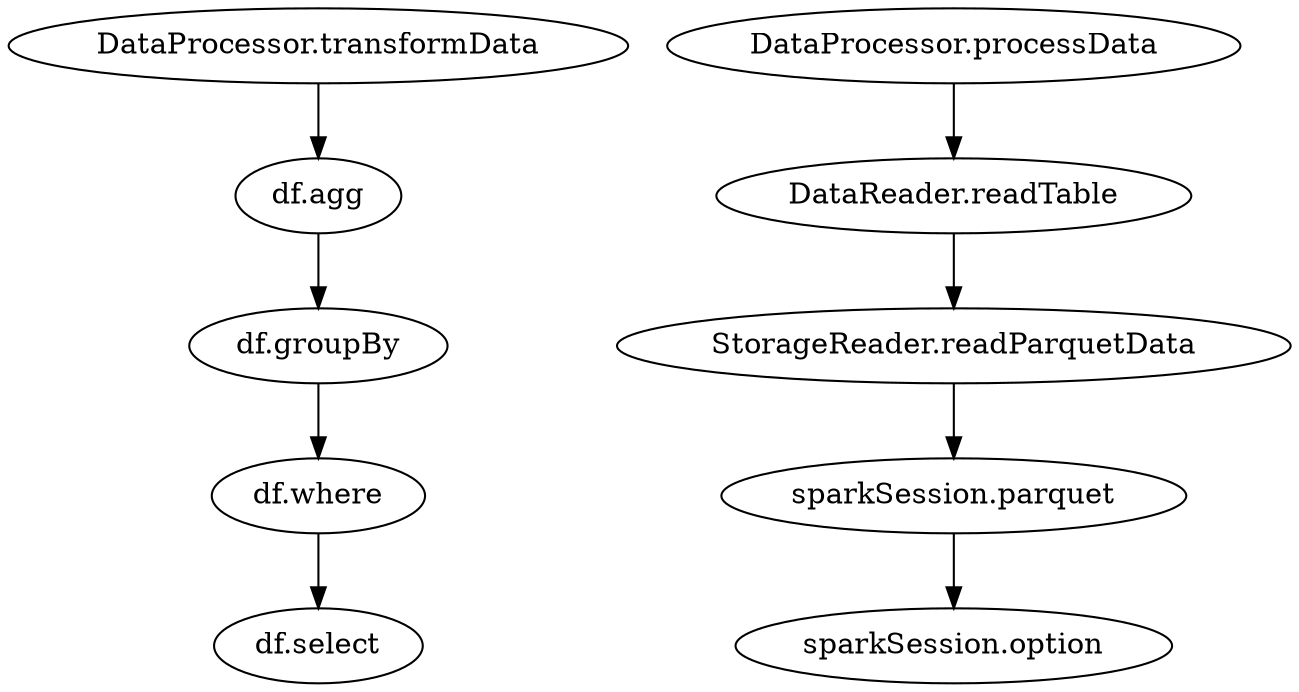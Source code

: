 digraph CallGraph {
  // Nodes
  
  "df.select";
  "df.where";
  "df.agg";
  "sparkSession.option";
  "DataProcessor.processData";
  "df.groupBy";
  "sparkSession.parquet";
  "StorageReader.readParquetData";
  "DataProcessor.transformData";
  "DataReader.readTable";
  // Edges
  
  "df.agg" -> "df.groupBy";
  "StorageReader.readParquetData" -> "sparkSession.parquet";
  "DataProcessor.transformData" -> "df.agg";
  "DataProcessor.processData" -> "DataReader.readTable";
  "sparkSession.parquet" -> "sparkSession.option";
  "DataReader.readTable" -> "StorageReader.readParquetData";
  "df.groupBy" -> "df.where";
  "df.where" -> "df.select";
}